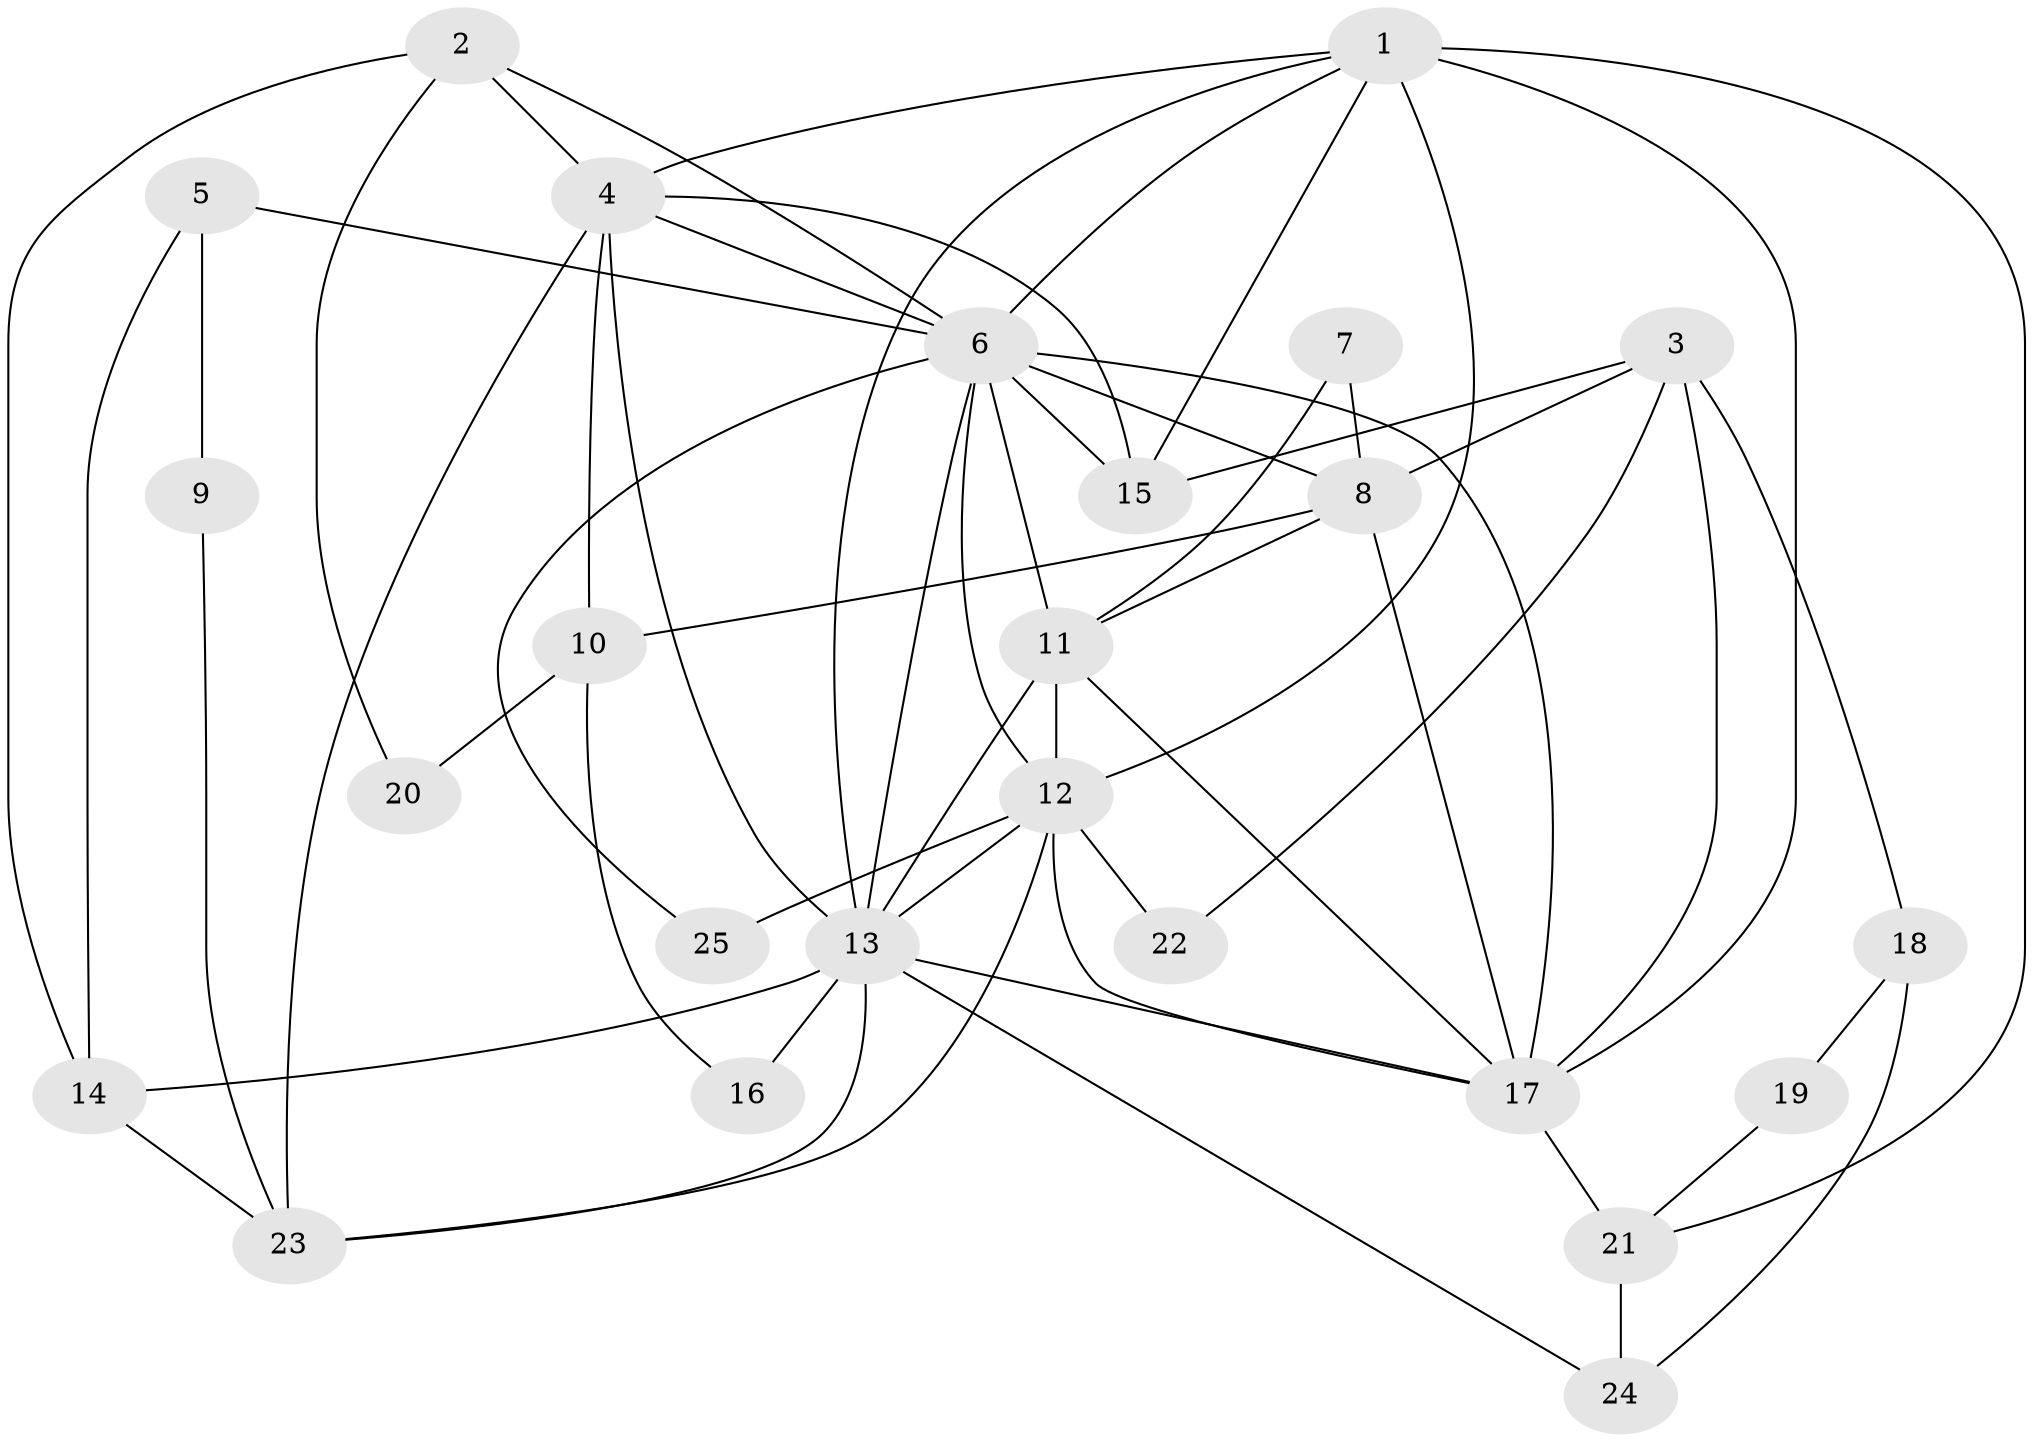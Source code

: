 // original degree distribution, {3: 0.32, 4: 0.24, 2: 0.12, 5: 0.18, 7: 0.02, 6: 0.1, 10: 0.02}
// Generated by graph-tools (version 1.1) at 2025/36/03/09/25 02:36:05]
// undirected, 25 vertices, 58 edges
graph export_dot {
graph [start="1"]
  node [color=gray90,style=filled];
  1;
  2;
  3;
  4;
  5;
  6;
  7;
  8;
  9;
  10;
  11;
  12;
  13;
  14;
  15;
  16;
  17;
  18;
  19;
  20;
  21;
  22;
  23;
  24;
  25;
  1 -- 4 [weight=1.0];
  1 -- 6 [weight=1.0];
  1 -- 12 [weight=1.0];
  1 -- 13 [weight=1.0];
  1 -- 15 [weight=1.0];
  1 -- 17 [weight=2.0];
  1 -- 21 [weight=1.0];
  2 -- 4 [weight=1.0];
  2 -- 6 [weight=1.0];
  2 -- 14 [weight=1.0];
  2 -- 20 [weight=1.0];
  3 -- 8 [weight=2.0];
  3 -- 15 [weight=1.0];
  3 -- 17 [weight=3.0];
  3 -- 18 [weight=1.0];
  3 -- 22 [weight=1.0];
  4 -- 6 [weight=1.0];
  4 -- 10 [weight=1.0];
  4 -- 13 [weight=2.0];
  4 -- 15 [weight=2.0];
  4 -- 23 [weight=1.0];
  5 -- 6 [weight=1.0];
  5 -- 9 [weight=1.0];
  5 -- 14 [weight=1.0];
  6 -- 8 [weight=1.0];
  6 -- 11 [weight=1.0];
  6 -- 12 [weight=1.0];
  6 -- 13 [weight=1.0];
  6 -- 15 [weight=1.0];
  6 -- 17 [weight=2.0];
  6 -- 25 [weight=1.0];
  7 -- 8 [weight=1.0];
  7 -- 11 [weight=1.0];
  8 -- 10 [weight=1.0];
  8 -- 11 [weight=2.0];
  8 -- 17 [weight=3.0];
  9 -- 23 [weight=1.0];
  10 -- 16 [weight=1.0];
  10 -- 20 [weight=1.0];
  11 -- 12 [weight=1.0];
  11 -- 13 [weight=3.0];
  11 -- 17 [weight=1.0];
  12 -- 13 [weight=1.0];
  12 -- 17 [weight=1.0];
  12 -- 22 [weight=1.0];
  12 -- 23 [weight=1.0];
  12 -- 25 [weight=1.0];
  13 -- 14 [weight=1.0];
  13 -- 16 [weight=2.0];
  13 -- 17 [weight=2.0];
  13 -- 23 [weight=1.0];
  13 -- 24 [weight=1.0];
  14 -- 23 [weight=1.0];
  17 -- 21 [weight=2.0];
  18 -- 19 [weight=1.0];
  18 -- 24 [weight=1.0];
  19 -- 21 [weight=1.0];
  21 -- 24 [weight=1.0];
}
